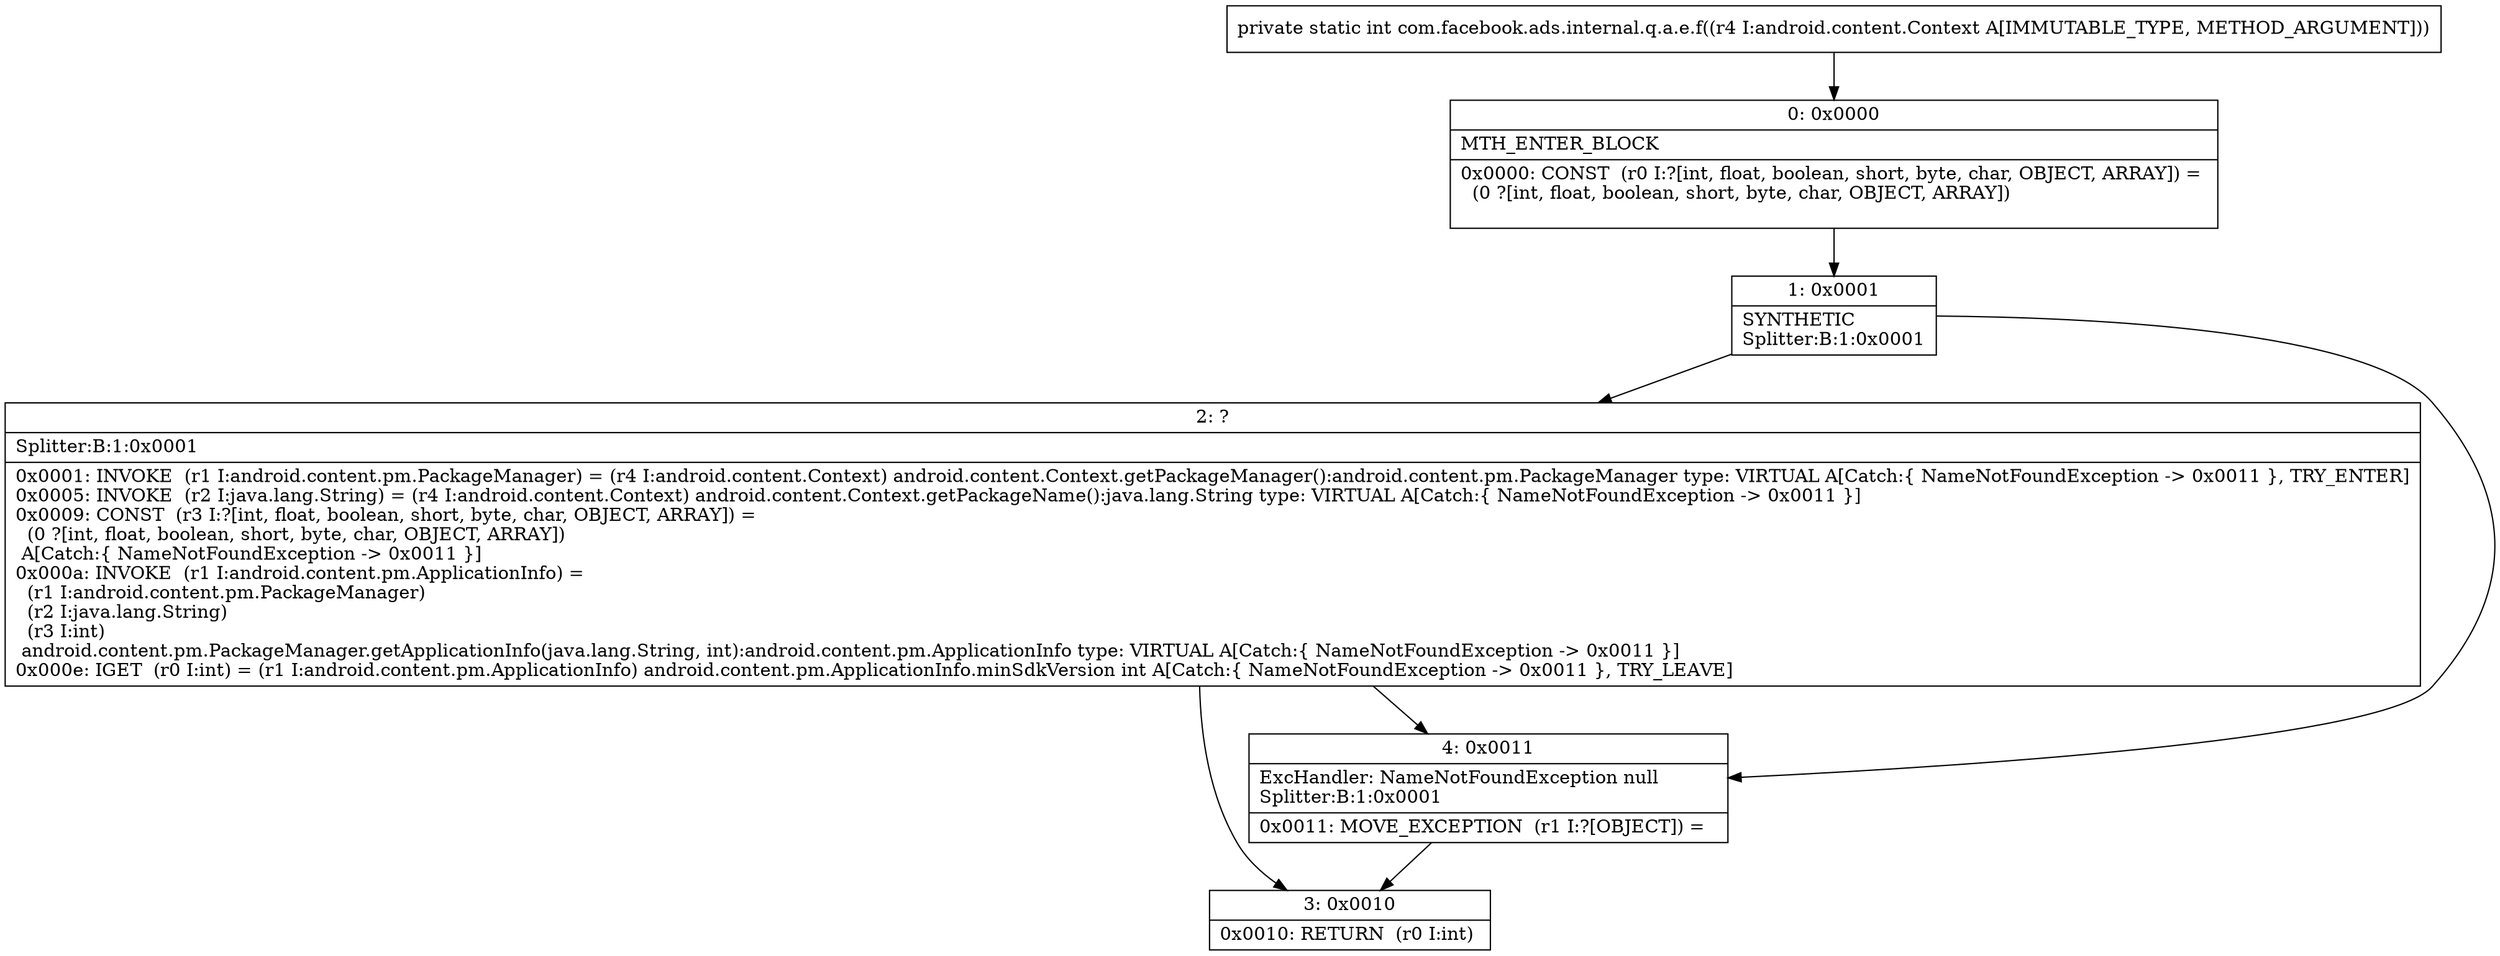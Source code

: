 digraph "CFG forcom.facebook.ads.internal.q.a.e.f(Landroid\/content\/Context;)I" {
Node_0 [shape=record,label="{0\:\ 0x0000|MTH_ENTER_BLOCK\l|0x0000: CONST  (r0 I:?[int, float, boolean, short, byte, char, OBJECT, ARRAY]) = \l  (0 ?[int, float, boolean, short, byte, char, OBJECT, ARRAY])\l \l}"];
Node_1 [shape=record,label="{1\:\ 0x0001|SYNTHETIC\lSplitter:B:1:0x0001\l}"];
Node_2 [shape=record,label="{2\:\ ?|Splitter:B:1:0x0001\l|0x0001: INVOKE  (r1 I:android.content.pm.PackageManager) = (r4 I:android.content.Context) android.content.Context.getPackageManager():android.content.pm.PackageManager type: VIRTUAL A[Catch:\{ NameNotFoundException \-\> 0x0011 \}, TRY_ENTER]\l0x0005: INVOKE  (r2 I:java.lang.String) = (r4 I:android.content.Context) android.content.Context.getPackageName():java.lang.String type: VIRTUAL A[Catch:\{ NameNotFoundException \-\> 0x0011 \}]\l0x0009: CONST  (r3 I:?[int, float, boolean, short, byte, char, OBJECT, ARRAY]) = \l  (0 ?[int, float, boolean, short, byte, char, OBJECT, ARRAY])\l A[Catch:\{ NameNotFoundException \-\> 0x0011 \}]\l0x000a: INVOKE  (r1 I:android.content.pm.ApplicationInfo) = \l  (r1 I:android.content.pm.PackageManager)\l  (r2 I:java.lang.String)\l  (r3 I:int)\l android.content.pm.PackageManager.getApplicationInfo(java.lang.String, int):android.content.pm.ApplicationInfo type: VIRTUAL A[Catch:\{ NameNotFoundException \-\> 0x0011 \}]\l0x000e: IGET  (r0 I:int) = (r1 I:android.content.pm.ApplicationInfo) android.content.pm.ApplicationInfo.minSdkVersion int A[Catch:\{ NameNotFoundException \-\> 0x0011 \}, TRY_LEAVE]\l}"];
Node_3 [shape=record,label="{3\:\ 0x0010|0x0010: RETURN  (r0 I:int) \l}"];
Node_4 [shape=record,label="{4\:\ 0x0011|ExcHandler: NameNotFoundException null\lSplitter:B:1:0x0001\l|0x0011: MOVE_EXCEPTION  (r1 I:?[OBJECT]) =  \l}"];
MethodNode[shape=record,label="{private static int com.facebook.ads.internal.q.a.e.f((r4 I:android.content.Context A[IMMUTABLE_TYPE, METHOD_ARGUMENT])) }"];
MethodNode -> Node_0;
Node_0 -> Node_1;
Node_1 -> Node_2;
Node_1 -> Node_4;
Node_2 -> Node_3;
Node_2 -> Node_4;
Node_4 -> Node_3;
}

